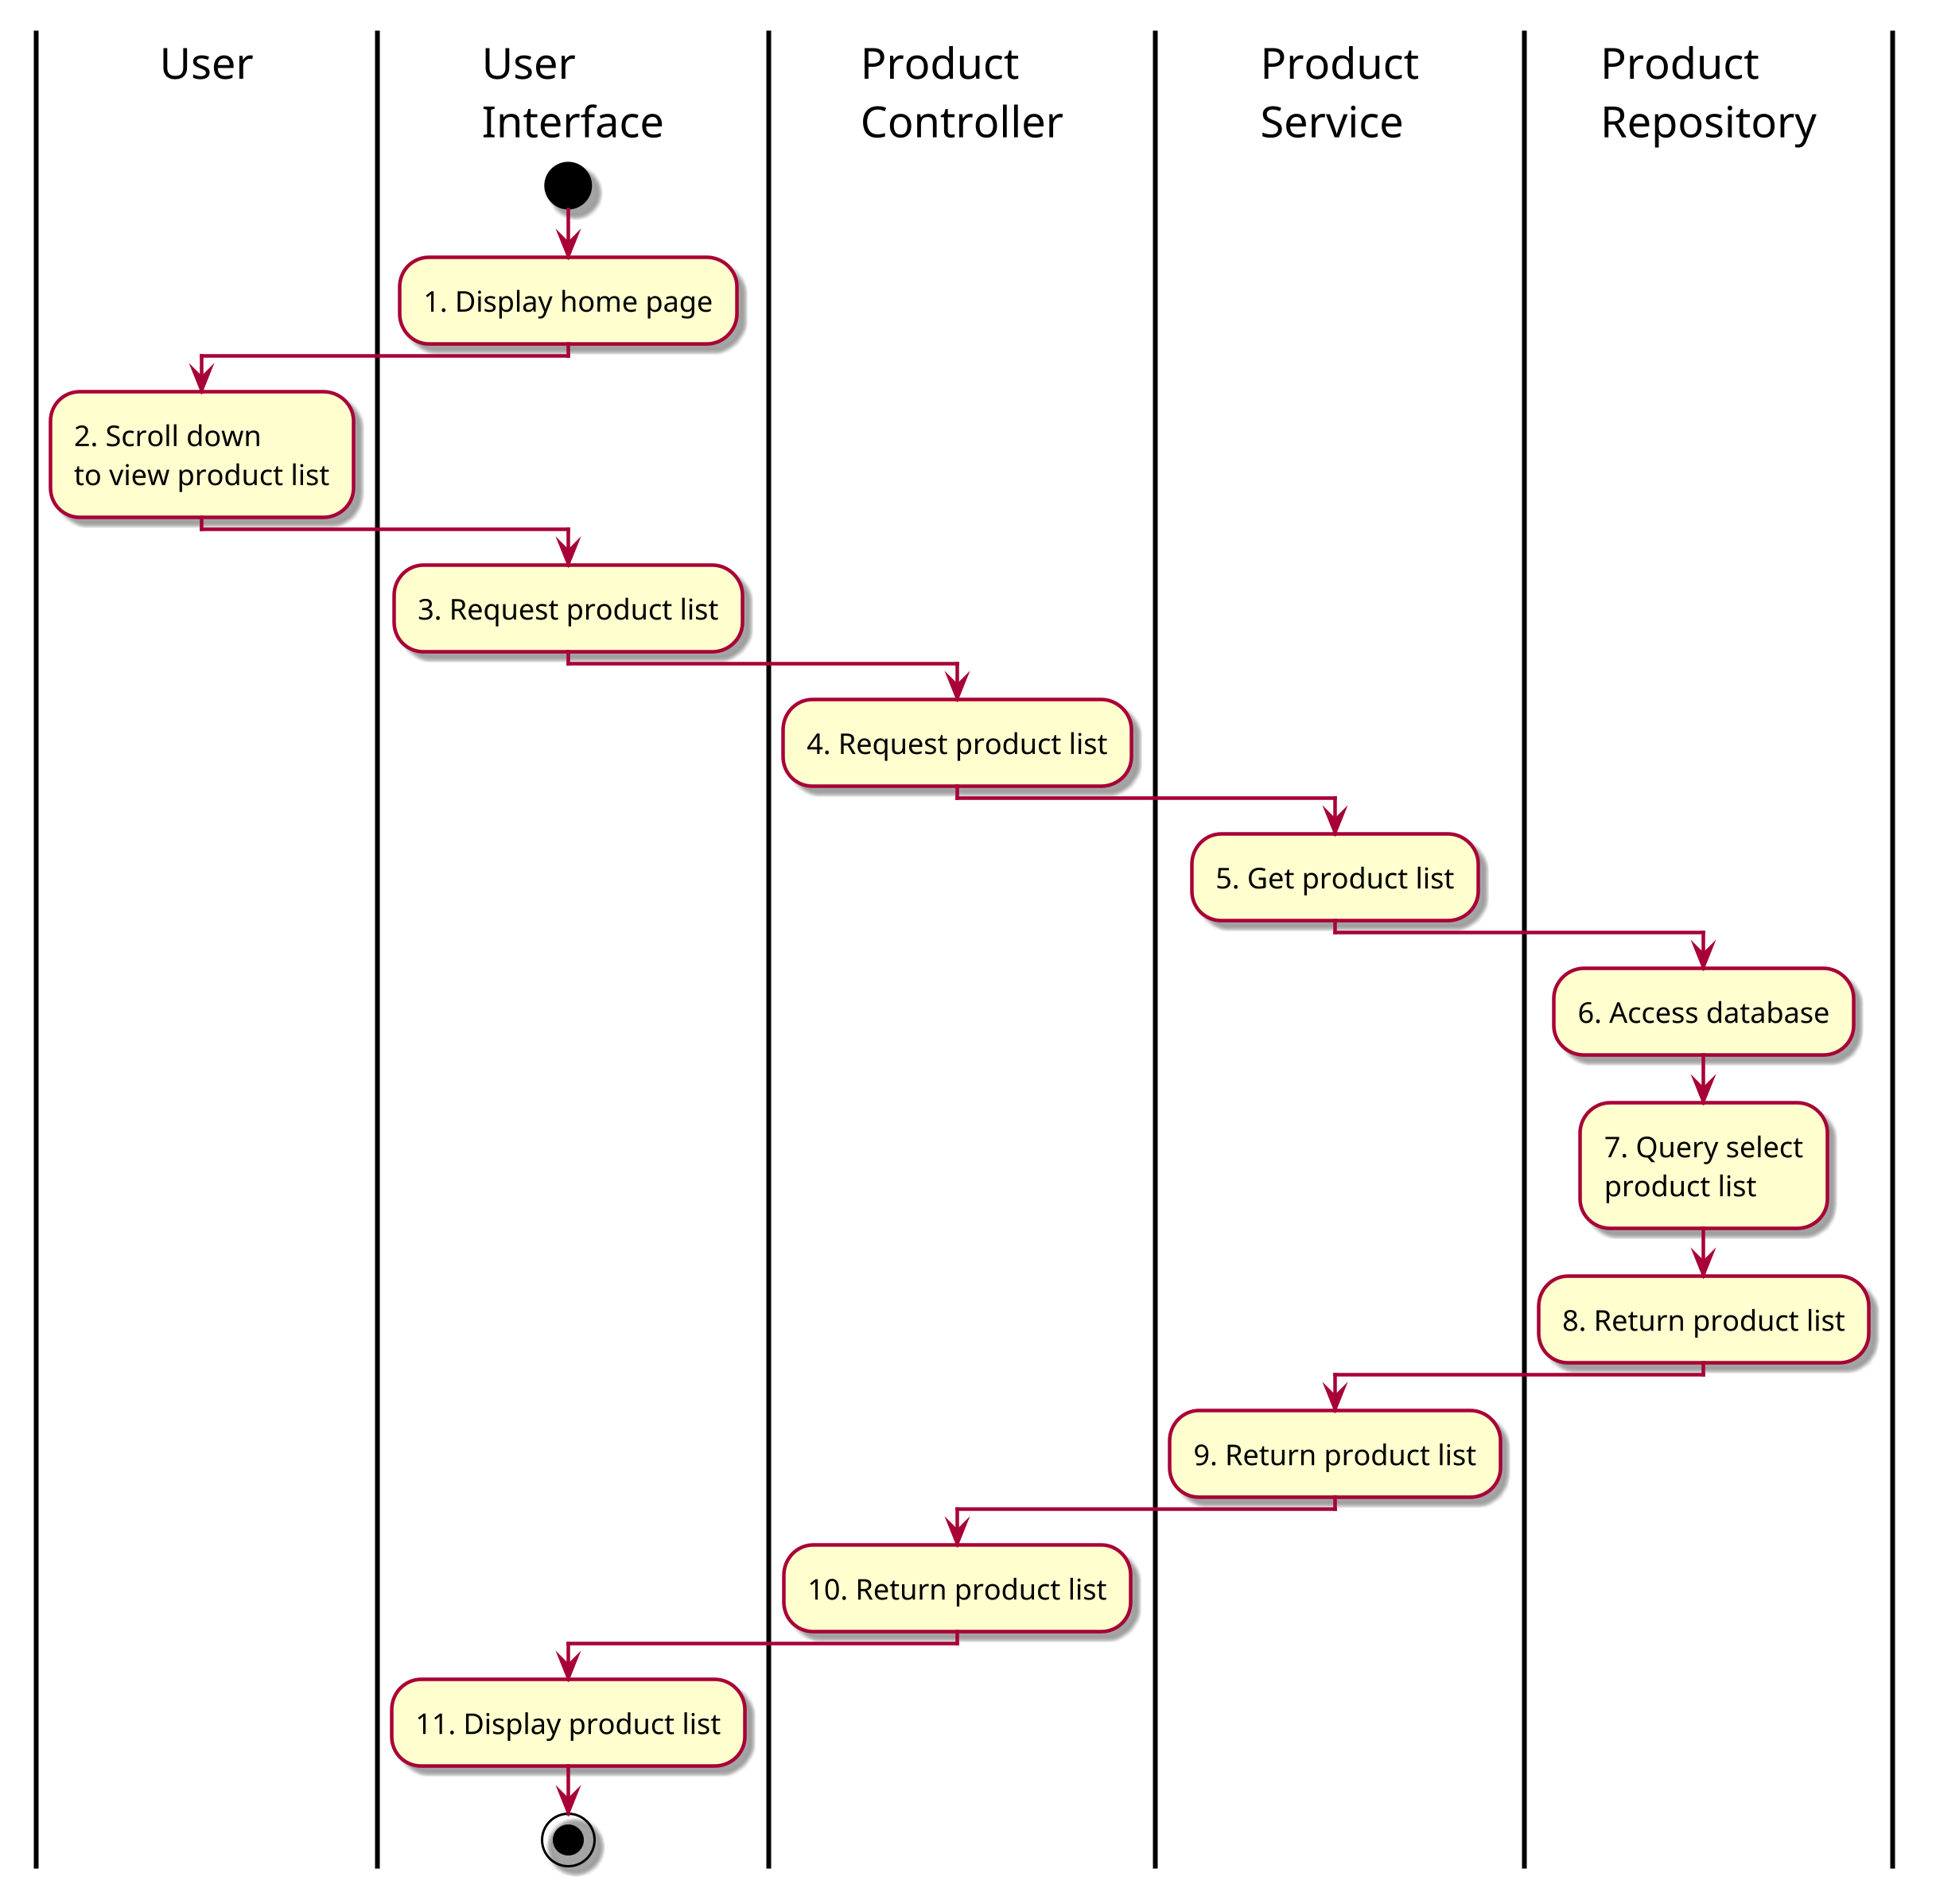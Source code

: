 @startuml ActViewProductList

skin rose
scale 3

|User|
|User\nInterface|
|Product\nController|
|Product\nService|
|Product\nRepository|
|User\nInterface|
start
:1. Display home page;
|User|
:2. Scroll down\nto view product list;
|User\nInterface|
:3. Request product list;
|Product\nController|
:4. Request product list;
|Product\nService|
:5. Get product list;
|Product\nRepository|
:6. Access database;
:7. Query select\nproduct list;
:8. Return product list;
|Product\nService|
:9. Return product list;
|Product\nController|
:10. Return product list;
|User\nInterface|
:11. Display product list;
stop

@enduml